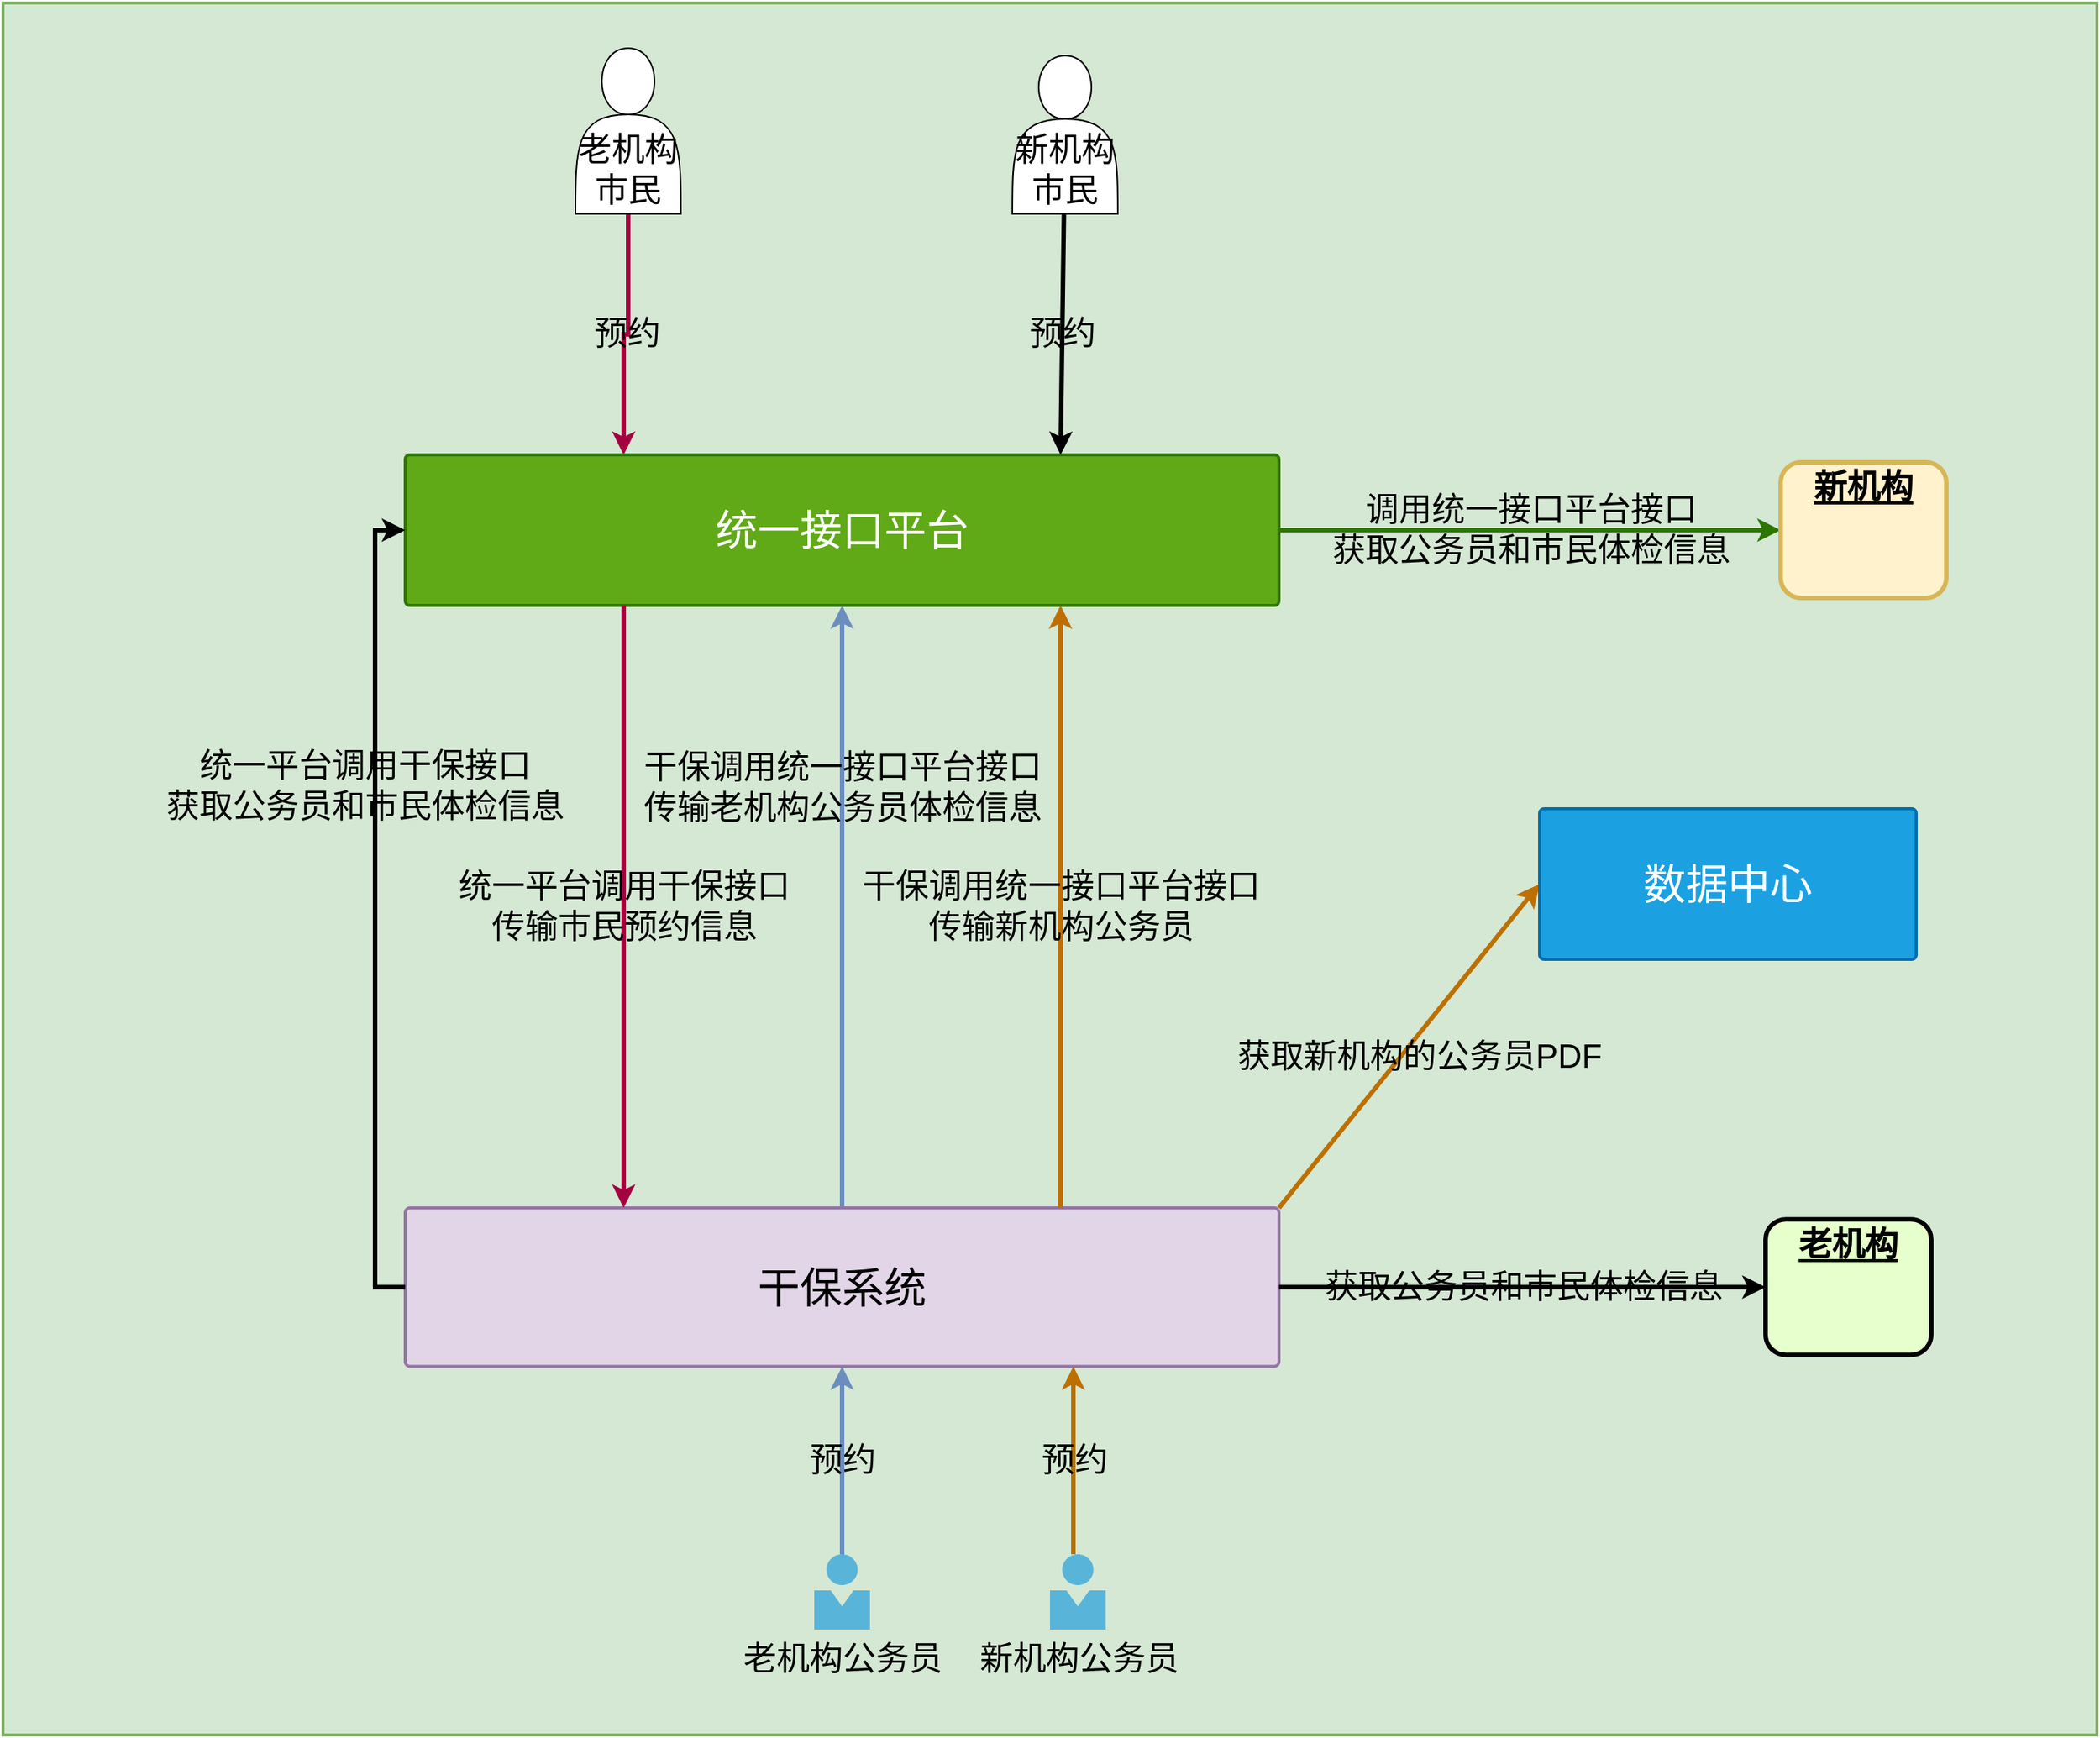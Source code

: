 <mxfile version="20.8.5" type="github">
  <diagram id="V2s7IbACo_M6SPmoZO-r" name="第 1 页">
    <mxGraphModel dx="2577" dy="2006" grid="1" gridSize="10" guides="1" tooltips="1" connect="1" arrows="1" fold="1" page="1" pageScale="1" pageWidth="827" pageHeight="1169" math="0" shadow="0">
      <root>
        <mxCell id="0" />
        <mxCell id="1" parent="0" />
        <mxCell id="c07-1IZTz7r5Zh2ouG3o-1" value="&lt;div style=&quot;text-align: justify&quot;&gt;&lt;br&gt;&lt;/div&gt;" style="whiteSpace=wrap;html=1;rounded=0;shadow=0;strokeWidth=2;fontSize=20;align=right;arcSize=3;verticalAlign=top;spacingTop=4;rotation=-360;fillColor=#d5e8d4;strokeColor=#82b366;" vertex="1" parent="1">
          <mxGeometry x="-150" width="1390" height="1150" as="geometry" />
        </mxCell>
        <mxCell id="c07-1IZTz7r5Zh2ouG3o-7" value="&lt;span style=&quot;color: rgb(0, 0, 0); font-family: Helvetica; font-size: 22px; font-style: normal; font-variant-ligatures: normal; font-variant-caps: normal; font-weight: 400; letter-spacing: normal; orphans: 2; text-align: center; text-indent: 0px; text-transform: none; widows: 2; word-spacing: 0px; -webkit-text-stroke-width: 0px; text-decoration-thickness: initial; text-decoration-style: initial; text-decoration-color: initial; float: none; display: inline !important;&quot;&gt;调用统一接口平台接口&lt;br&gt;获取公务员和市民体检信息&lt;/span&gt;" style="edgeStyle=orthogonalEdgeStyle;rounded=0;orthogonalLoop=1;jettySize=auto;html=1;entryX=0;entryY=0.5;entryDx=0;entryDy=0;startArrow=none;startFill=0;strokeWidth=3;exitX=1;exitY=0.5;exitDx=0;exitDy=0;endArrow=classic;endFill=1;fillColor=#60a917;strokeColor=#2D7600;labelBackgroundColor=none;" edge="1" parent="1" source="c07-1IZTz7r5Zh2ouG3o-2" target="c07-1IZTz7r5Zh2ouG3o-5">
          <mxGeometry relative="1" as="geometry" />
        </mxCell>
        <mxCell id="c07-1IZTz7r5Zh2ouG3o-15" value="预约" style="edgeStyle=orthogonalEdgeStyle;rounded=0;orthogonalLoop=1;jettySize=auto;html=1;startArrow=classic;startFill=1;fontSize=22;strokeWidth=3;fillColor=#d80073;strokeColor=#A50040;exitX=0.25;exitY=0;exitDx=0;exitDy=0;endArrow=none;endFill=0;labelBackgroundColor=none;" edge="1" parent="1" source="c07-1IZTz7r5Zh2ouG3o-2" target="c07-1IZTz7r5Zh2ouG3o-12">
          <mxGeometry relative="1" as="geometry" />
        </mxCell>
        <mxCell id="c07-1IZTz7r5Zh2ouG3o-2" value="&lt;span style=&quot;font-size: 28px;&quot;&gt;统一接口平台&lt;/span&gt;" style="rounded=1;whiteSpace=wrap;html=1;shadow=0;strokeWidth=2;fillColor=#60a917;fontSize=12;align=center;strokeColor=#2D7600;arcSize=3;rotation=0;fontColor=#ffffff;" vertex="1" parent="1">
          <mxGeometry x="117" y="300" width="580" height="100" as="geometry" />
        </mxCell>
        <mxCell id="c07-1IZTz7r5Zh2ouG3o-25" style="edgeStyle=none;rounded=0;orthogonalLoop=1;jettySize=auto;html=1;strokeWidth=3;fontSize=22;startArrow=none;startFill=0;endArrow=classic;endFill=1;fillColor=#dae8fc;strokeColor=#6c8ebf;labelBackgroundColor=none;" edge="1" parent="1" source="c07-1IZTz7r5Zh2ouG3o-3" target="c07-1IZTz7r5Zh2ouG3o-2">
          <mxGeometry relative="1" as="geometry" />
        </mxCell>
        <mxCell id="c07-1IZTz7r5Zh2ouG3o-26" value="干保调用统一接口平台接口&lt;br&gt;传输老机构公务员体检信息" style="edgeLabel;html=1;align=center;verticalAlign=middle;resizable=0;points=[];fontSize=22;horizontal=1;labelBackgroundColor=none;" vertex="1" connectable="0" parent="c07-1IZTz7r5Zh2ouG3o-25">
          <mxGeometry x="0.097" relative="1" as="geometry">
            <mxPoint y="-60" as="offset" />
          </mxGeometry>
        </mxCell>
        <mxCell id="c07-1IZTz7r5Zh2ouG3o-3" value="&lt;span style=&quot;font-size: 28px;&quot;&gt;干保系统&lt;/span&gt;" style="rounded=1;whiteSpace=wrap;html=1;shadow=0;strokeWidth=2;fillColor=#e1d5e7;fontSize=12;align=center;strokeColor=#9673a6;arcSize=3;rotation=0;" vertex="1" parent="1">
          <mxGeometry x="117" y="800" width="580" height="105.23" as="geometry" />
        </mxCell>
        <mxCell id="c07-1IZTz7r5Zh2ouG3o-6" value="获取公务员和市民体检信息" style="edgeStyle=orthogonalEdgeStyle;rounded=0;orthogonalLoop=1;jettySize=auto;html=1;startArrow=classic;startFill=1;strokeWidth=3;entryX=1;entryY=0.5;entryDx=0;entryDy=0;fontSize=22;endArrow=none;endFill=0;labelBackgroundColor=none;labelBorderColor=none;" edge="1" parent="1" source="c07-1IZTz7r5Zh2ouG3o-4" target="c07-1IZTz7r5Zh2ouG3o-3">
          <mxGeometry x="-0.0" relative="1" as="geometry">
            <mxPoint as="offset" />
          </mxGeometry>
        </mxCell>
        <mxCell id="c07-1IZTz7r5Zh2ouG3o-4" value="&lt;p style=&quot;margin: 4px 0px 0px; text-align: center; text-decoration: underline; font-size: 22px;&quot;&gt;老机构&lt;/p&gt;" style="verticalAlign=middle;align=center;overflow=fill;fontSize=22;fontFamily=Helvetica;html=1;rounded=1;fontStyle=1;strokeWidth=3;fillColor=#E6FFCC" vertex="1" parent="1">
          <mxGeometry x="1020" y="807.61" width="110" height="90" as="geometry" />
        </mxCell>
        <mxCell id="c07-1IZTz7r5Zh2ouG3o-5" value="&lt;p style=&quot;margin: 4px 0px 0px; text-align: center; text-decoration: underline; font-size: 22px;&quot;&gt;新机构&lt;/p&gt;" style="verticalAlign=middle;align=center;overflow=fill;fontSize=22;fontFamily=Helvetica;html=1;rounded=1;fontStyle=1;strokeWidth=3;fillColor=#fff2cc;strokeColor=#d6b656;" vertex="1" parent="1">
          <mxGeometry x="1030" y="305" width="110" height="90" as="geometry" />
        </mxCell>
        <mxCell id="c07-1IZTz7r5Zh2ouG3o-13" value="预约" style="edgeStyle=orthogonalEdgeStyle;rounded=0;orthogonalLoop=1;jettySize=auto;html=1;startArrow=none;startFill=0;strokeWidth=3;fontSize=22;fillColor=#dae8fc;strokeColor=#6c8ebf;labelBackgroundColor=none;" edge="1" parent="1" source="c07-1IZTz7r5Zh2ouG3o-11" target="c07-1IZTz7r5Zh2ouG3o-3">
          <mxGeometry relative="1" as="geometry" />
        </mxCell>
        <mxCell id="c07-1IZTz7r5Zh2ouG3o-11" value="老机构公务员" style="sketch=0;aspect=fixed;html=1;points=[];align=center;image;fontSize=22;image=img/lib/mscae/Person.svg;labelBackgroundColor=none;" vertex="1" parent="1">
          <mxGeometry x="388.5" y="1030" width="37" height="50" as="geometry" />
        </mxCell>
        <mxCell id="c07-1IZTz7r5Zh2ouG3o-12" value="老机构市民" style="shape=actor;whiteSpace=wrap;html=1;verticalAlign=bottom;fontSize=22;" vertex="1" parent="1">
          <mxGeometry x="230" y="30" width="70" height="110" as="geometry" />
        </mxCell>
        <mxCell id="c07-1IZTz7r5Zh2ouG3o-19" value="统一平台调用干保接口&lt;br&gt;传输市民预约信息" style="rounded=0;orthogonalLoop=1;jettySize=auto;html=1;startArrow=classic;startFill=1;fontSize=22;strokeWidth=3;fillColor=#d80073;strokeColor=#A50040;endArrow=none;endFill=0;exitX=0.25;exitY=0;exitDx=0;exitDy=0;entryX=0.25;entryY=1;entryDx=0;entryDy=0;labelBackgroundColor=none;" edge="1" parent="1" source="c07-1IZTz7r5Zh2ouG3o-3" target="c07-1IZTz7r5Zh2ouG3o-2">
          <mxGeometry relative="1" as="geometry">
            <mxPoint x="417.0" y="505" as="sourcePoint" />
            <mxPoint x="420" y="490" as="targetPoint" />
          </mxGeometry>
        </mxCell>
        <mxCell id="c07-1IZTz7r5Zh2ouG3o-21" value="预约" style="edgeStyle=none;rounded=0;orthogonalLoop=1;jettySize=auto;html=1;entryX=0.75;entryY=0;entryDx=0;entryDy=0;strokeWidth=3;fontSize=22;startArrow=none;startFill=0;endArrow=classic;endFill=1;labelBackgroundColor=none;" edge="1" parent="1" source="c07-1IZTz7r5Zh2ouG3o-20" target="c07-1IZTz7r5Zh2ouG3o-2">
          <mxGeometry relative="1" as="geometry" />
        </mxCell>
        <mxCell id="c07-1IZTz7r5Zh2ouG3o-20" value="新机构市民" style="shape=actor;whiteSpace=wrap;html=1;verticalAlign=bottom;fontSize=22;labelBackgroundColor=none;" vertex="1" parent="1">
          <mxGeometry x="520" y="35" width="70" height="105" as="geometry" />
        </mxCell>
        <mxCell id="c07-1IZTz7r5Zh2ouG3o-23" value="新机构公务员" style="sketch=0;aspect=fixed;html=1;points=[];align=center;image;fontSize=22;image=img/lib/mscae/Person.svg;labelBackgroundColor=none;" vertex="1" parent="1">
          <mxGeometry x="545" y="1030" width="37" height="50" as="geometry" />
        </mxCell>
        <mxCell id="c07-1IZTz7r5Zh2ouG3o-24" value="预约" style="edgeStyle=orthogonalEdgeStyle;rounded=0;orthogonalLoop=1;jettySize=auto;html=1;startArrow=none;startFill=0;strokeWidth=3;fontSize=22;fillColor=#f0a30a;strokeColor=#BD7000;labelBackgroundColor=none;" edge="1" parent="1">
          <mxGeometry relative="1" as="geometry">
            <mxPoint x="560.5" y="1030" as="sourcePoint" />
            <mxPoint x="560.5" y="905.23" as="targetPoint" />
          </mxGeometry>
        </mxCell>
        <mxCell id="c07-1IZTz7r5Zh2ouG3o-27" value="干保调用统一接口平台接口&lt;br&gt;传输新机构公务员" style="edgeStyle=orthogonalEdgeStyle;rounded=0;orthogonalLoop=1;jettySize=auto;html=1;startArrow=none;startFill=0;strokeWidth=3;fontSize=22;fillColor=#f0a30a;strokeColor=#BD7000;entryX=0.75;entryY=1;entryDx=0;entryDy=0;exitX=0.75;exitY=0;exitDx=0;exitDy=0;labelBackgroundColor=none;" edge="1" parent="1" source="c07-1IZTz7r5Zh2ouG3o-3" target="c07-1IZTz7r5Zh2ouG3o-2">
          <mxGeometry relative="1" as="geometry">
            <mxPoint x="598.5" y="842" as="sourcePoint" />
            <mxPoint x="598.5" y="717.23" as="targetPoint" />
          </mxGeometry>
        </mxCell>
        <mxCell id="c07-1IZTz7r5Zh2ouG3o-28" value="统一平台调用干保接口&lt;br&gt;获取公务员和市民体检信息" style="edgeStyle=orthogonalEdgeStyle;rounded=0;orthogonalLoop=1;jettySize=auto;html=1;startArrow=classic;startFill=1;strokeWidth=3;entryX=0;entryY=0.5;entryDx=0;entryDy=0;fontSize=22;endArrow=none;endFill=0;exitX=0;exitY=0.5;exitDx=0;exitDy=0;labelBackgroundColor=none;" edge="1" parent="1" source="c07-1IZTz7r5Zh2ouG3o-2" target="c07-1IZTz7r5Zh2ouG3o-3">
          <mxGeometry x="-0.3" y="-7" relative="1" as="geometry">
            <mxPoint x="1030" y="862.615" as="sourcePoint" />
            <mxPoint x="707" y="862.615" as="targetPoint" />
            <mxPoint as="offset" />
          </mxGeometry>
        </mxCell>
        <mxCell id="c07-1IZTz7r5Zh2ouG3o-30" value="获取新机构的公务员PDF" style="rounded=0;orthogonalLoop=1;jettySize=auto;html=1;startArrow=none;startFill=0;strokeWidth=3;fontSize=22;fillColor=#f0a30a;strokeColor=#BD7000;entryX=0;entryY=0.5;entryDx=0;entryDy=0;exitX=1;exitY=0;exitDx=0;exitDy=0;labelBackgroundColor=none;" edge="1" parent="1" source="c07-1IZTz7r5Zh2ouG3o-3" target="c07-1IZTz7r5Zh2ouG3o-31">
          <mxGeometry x="-0.013" y="-10" relative="1" as="geometry">
            <mxPoint x="562.0" y="810" as="sourcePoint" />
            <mxPoint x="562" y="410" as="targetPoint" />
            <mxPoint as="offset" />
          </mxGeometry>
        </mxCell>
        <mxCell id="c07-1IZTz7r5Zh2ouG3o-31" value="&lt;span style=&quot;font-size: 28px;&quot;&gt;数据中心&lt;/span&gt;" style="rounded=1;whiteSpace=wrap;html=1;shadow=0;strokeWidth=2;fillColor=#1ba1e2;fontSize=12;align=center;strokeColor=#006EAF;arcSize=3;rotation=0;fontColor=#ffffff;" vertex="1" parent="1">
          <mxGeometry x="870" y="535" width="250" height="100" as="geometry" />
        </mxCell>
      </root>
    </mxGraphModel>
  </diagram>
</mxfile>
